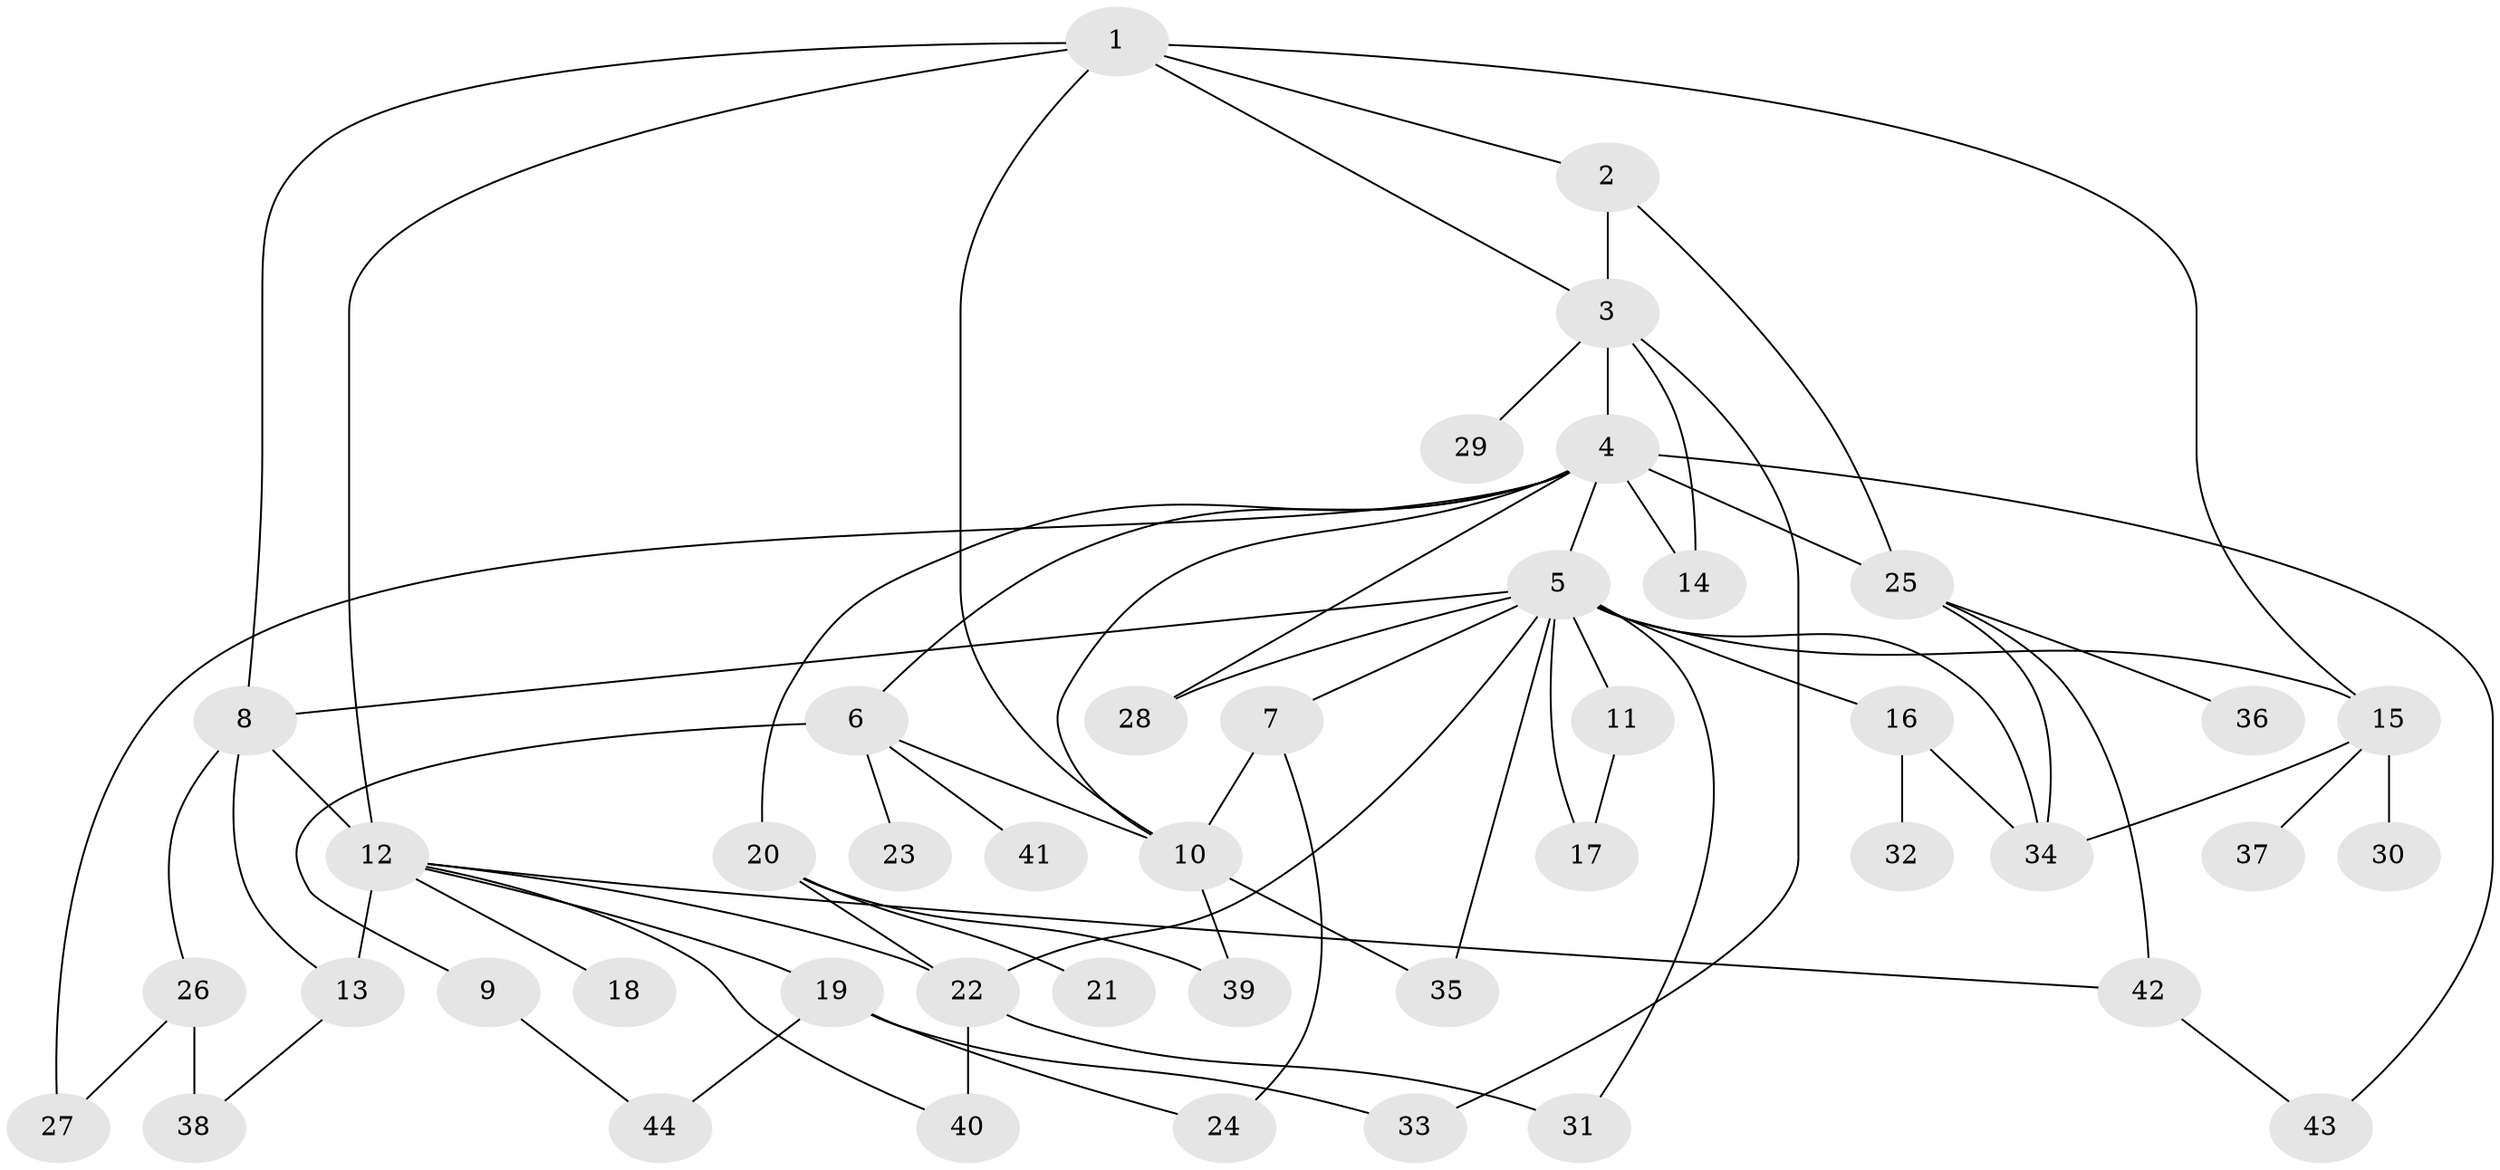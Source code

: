 // original degree distribution, {12: 0.006993006993006993, 4: 0.06993006993006994, 8: 0.006993006993006993, 16: 0.006993006993006993, 20: 0.006993006993006993, 6: 0.027972027972027972, 3: 0.13986013986013987, 2: 0.1888111888111888, 1: 0.5174825174825175, 21: 0.006993006993006993, 5: 0.02097902097902098}
// Generated by graph-tools (version 1.1) at 2025/50/03/04/25 22:50:42]
// undirected, 44 vertices, 71 edges
graph export_dot {
  node [color=gray90,style=filled];
  1;
  2;
  3;
  4;
  5;
  6;
  7;
  8;
  9;
  10;
  11;
  12;
  13;
  14;
  15;
  16;
  17;
  18;
  19;
  20;
  21;
  22;
  23;
  24;
  25;
  26;
  27;
  28;
  29;
  30;
  31;
  32;
  33;
  34;
  35;
  36;
  37;
  38;
  39;
  40;
  41;
  42;
  43;
  44;
  1 -- 2 [weight=1.0];
  1 -- 3 [weight=1.0];
  1 -- 8 [weight=1.0];
  1 -- 10 [weight=1.0];
  1 -- 12 [weight=1.0];
  1 -- 15 [weight=1.0];
  2 -- 3 [weight=1.0];
  2 -- 25 [weight=1.0];
  3 -- 4 [weight=1.0];
  3 -- 14 [weight=1.0];
  3 -- 29 [weight=1.0];
  3 -- 33 [weight=1.0];
  4 -- 5 [weight=1.0];
  4 -- 6 [weight=1.0];
  4 -- 10 [weight=1.0];
  4 -- 14 [weight=2.0];
  4 -- 20 [weight=1.0];
  4 -- 25 [weight=4.0];
  4 -- 27 [weight=1.0];
  4 -- 28 [weight=1.0];
  4 -- 43 [weight=1.0];
  5 -- 7 [weight=1.0];
  5 -- 8 [weight=1.0];
  5 -- 11 [weight=8.0];
  5 -- 15 [weight=1.0];
  5 -- 16 [weight=1.0];
  5 -- 17 [weight=1.0];
  5 -- 22 [weight=1.0];
  5 -- 28 [weight=1.0];
  5 -- 31 [weight=1.0];
  5 -- 34 [weight=1.0];
  5 -- 35 [weight=1.0];
  6 -- 9 [weight=1.0];
  6 -- 10 [weight=1.0];
  6 -- 23 [weight=1.0];
  6 -- 41 [weight=1.0];
  7 -- 10 [weight=1.0];
  7 -- 24 [weight=1.0];
  8 -- 12 [weight=1.0];
  8 -- 13 [weight=1.0];
  8 -- 26 [weight=1.0];
  9 -- 44 [weight=1.0];
  10 -- 35 [weight=1.0];
  10 -- 39 [weight=1.0];
  11 -- 17 [weight=1.0];
  12 -- 13 [weight=13.0];
  12 -- 18 [weight=1.0];
  12 -- 19 [weight=1.0];
  12 -- 22 [weight=1.0];
  12 -- 40 [weight=1.0];
  12 -- 42 [weight=1.0];
  13 -- 38 [weight=1.0];
  15 -- 30 [weight=1.0];
  15 -- 34 [weight=1.0];
  15 -- 37 [weight=1.0];
  16 -- 32 [weight=1.0];
  16 -- 34 [weight=1.0];
  19 -- 24 [weight=1.0];
  19 -- 33 [weight=1.0];
  19 -- 44 [weight=1.0];
  20 -- 21 [weight=1.0];
  20 -- 22 [weight=1.0];
  20 -- 39 [weight=1.0];
  22 -- 31 [weight=1.0];
  22 -- 40 [weight=1.0];
  25 -- 34 [weight=1.0];
  25 -- 36 [weight=1.0];
  25 -- 42 [weight=1.0];
  26 -- 27 [weight=1.0];
  26 -- 38 [weight=3.0];
  42 -- 43 [weight=1.0];
}
